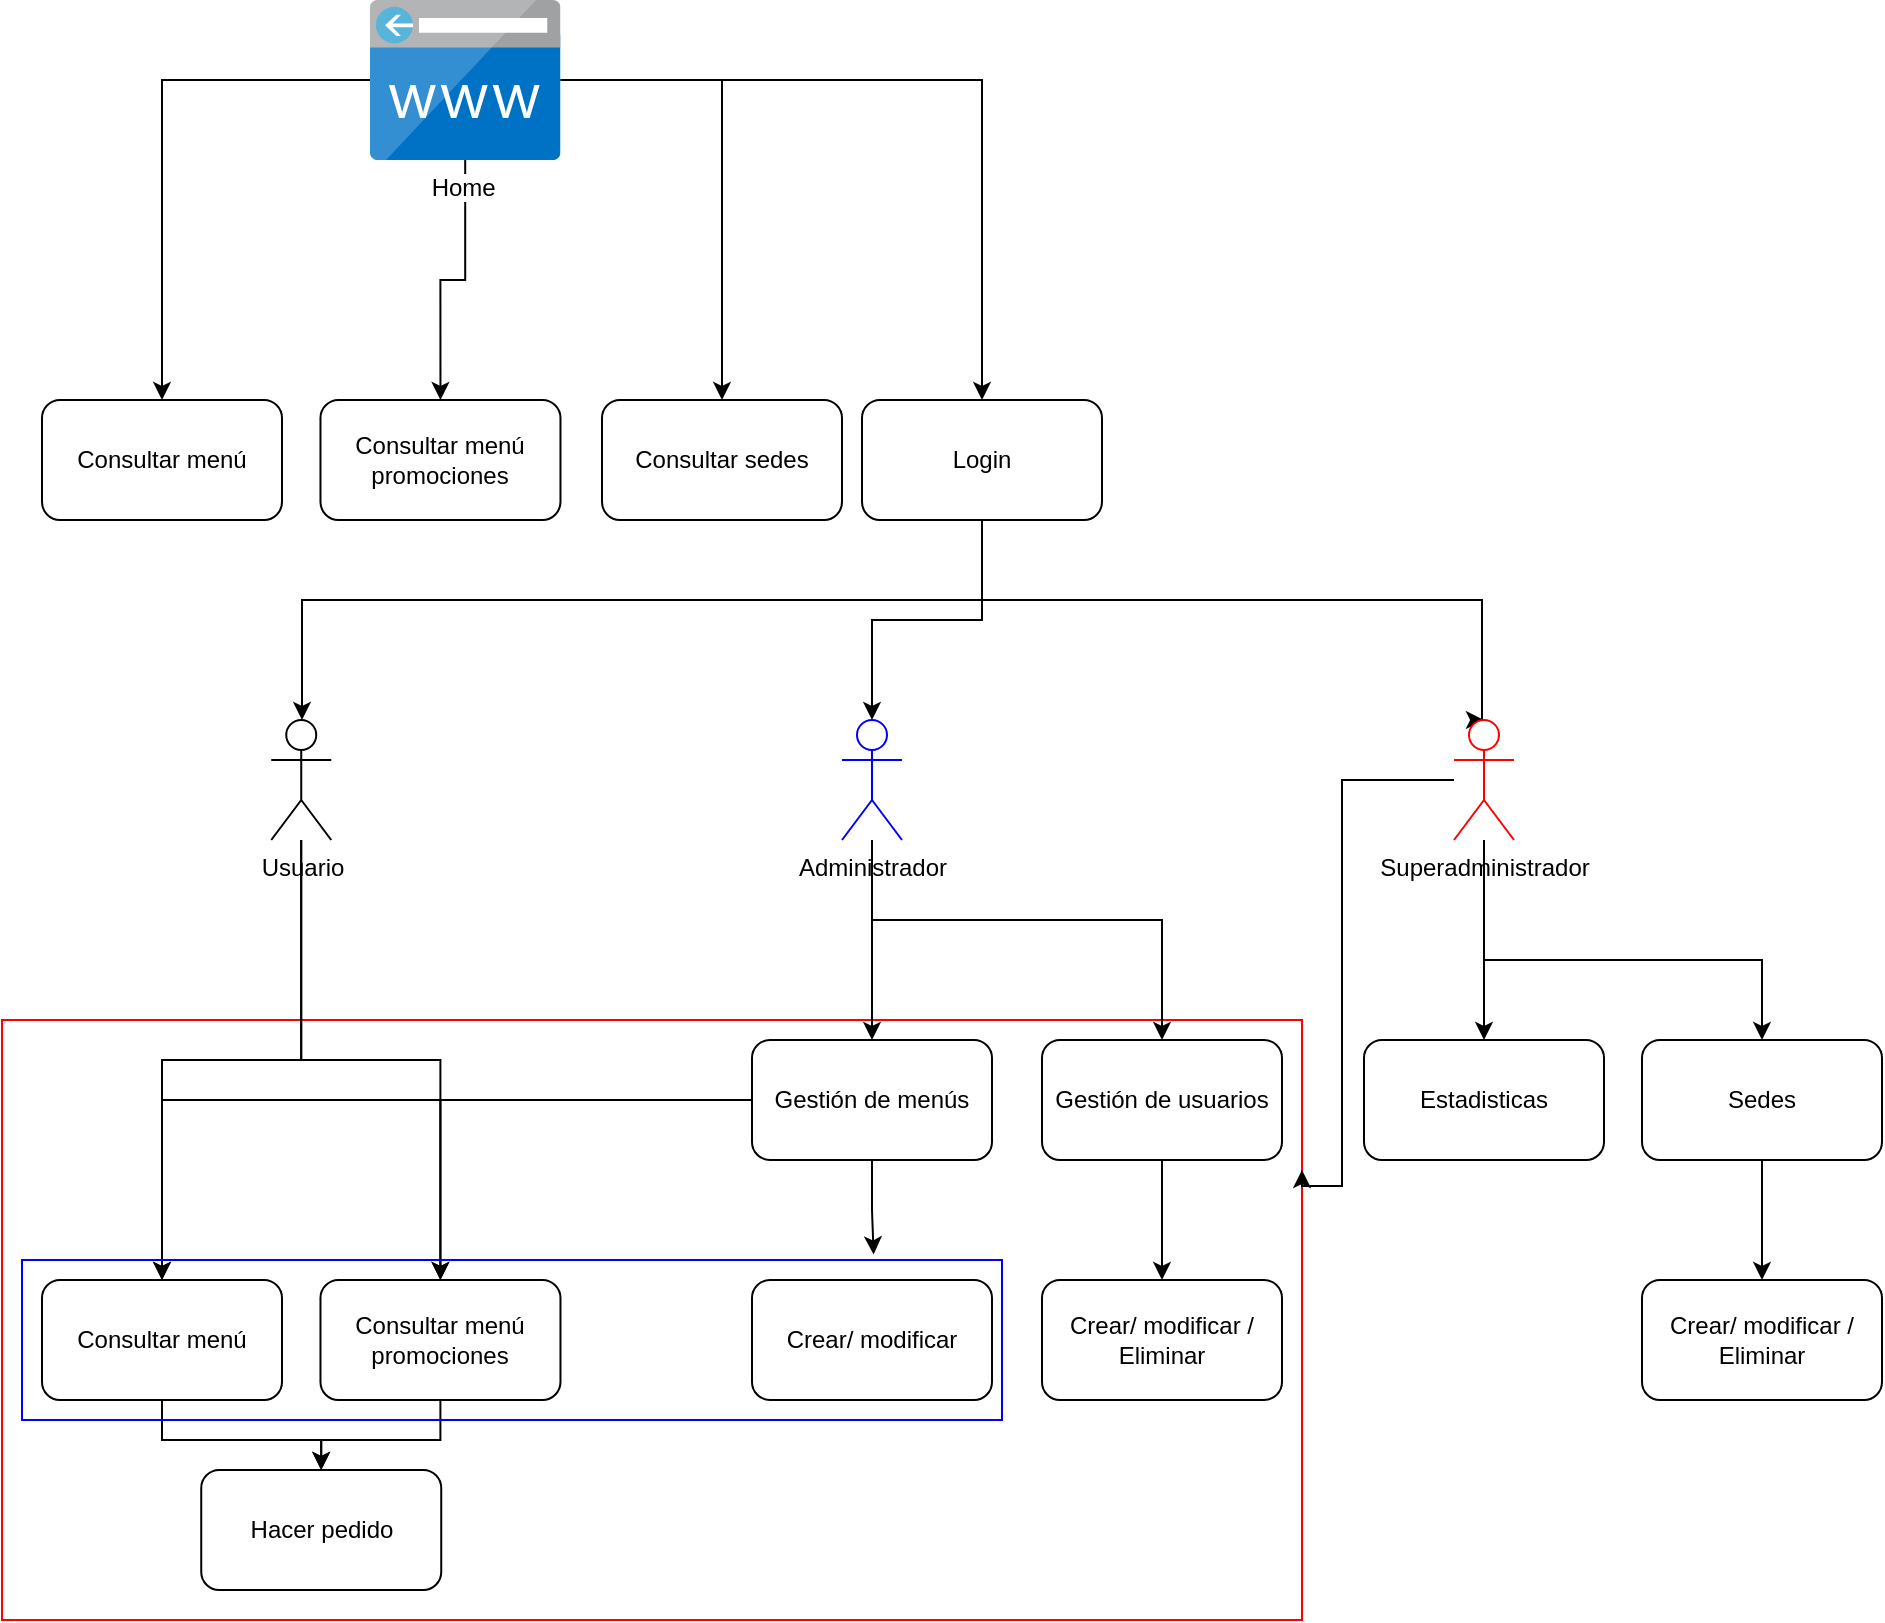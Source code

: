 <mxfile version="20.3.0" type="github">
  <diagram id="URzWJDg6SxiPUfwDZvZk" name="Página-1">
    <mxGraphModel dx="794" dy="1552" grid="1" gridSize="10" guides="1" tooltips="1" connect="1" arrows="1" fold="1" page="1" pageScale="1" pageWidth="827" pageHeight="1169" math="0" shadow="0">
      <root>
        <mxCell id="0" />
        <mxCell id="1" parent="0" />
        <mxCell id="fkOaNx2dsbwgEz1udxoN-50" value="" style="rounded=0;whiteSpace=wrap;html=1;fillColor=none;strokeColor=#FF0000;" vertex="1" parent="1">
          <mxGeometry x="180" y="590" width="650" height="300" as="geometry" />
        </mxCell>
        <mxCell id="fkOaNx2dsbwgEz1udxoN-5" style="edgeStyle=orthogonalEdgeStyle;rounded=0;orthogonalLoop=1;jettySize=auto;html=1;entryX=0.5;entryY=0;entryDx=0;entryDy=0;" edge="1" parent="1" source="fkOaNx2dsbwgEz1udxoN-1" target="fkOaNx2dsbwgEz1udxoN-2">
          <mxGeometry relative="1" as="geometry" />
        </mxCell>
        <mxCell id="fkOaNx2dsbwgEz1udxoN-6" style="edgeStyle=orthogonalEdgeStyle;rounded=0;orthogonalLoop=1;jettySize=auto;html=1;entryX=0.5;entryY=0;entryDx=0;entryDy=0;" edge="1" parent="1" source="fkOaNx2dsbwgEz1udxoN-1" target="fkOaNx2dsbwgEz1udxoN-3">
          <mxGeometry relative="1" as="geometry" />
        </mxCell>
        <mxCell id="fkOaNx2dsbwgEz1udxoN-7" style="edgeStyle=orthogonalEdgeStyle;rounded=0;orthogonalLoop=1;jettySize=auto;html=1;" edge="1" parent="1" source="fkOaNx2dsbwgEz1udxoN-1" target="fkOaNx2dsbwgEz1udxoN-4">
          <mxGeometry relative="1" as="geometry" />
        </mxCell>
        <mxCell id="fkOaNx2dsbwgEz1udxoN-9" style="edgeStyle=orthogonalEdgeStyle;rounded=0;orthogonalLoop=1;jettySize=auto;html=1;entryX=0.5;entryY=0;entryDx=0;entryDy=0;" edge="1" parent="1" source="fkOaNx2dsbwgEz1udxoN-1" target="fkOaNx2dsbwgEz1udxoN-8">
          <mxGeometry relative="1" as="geometry" />
        </mxCell>
        <mxCell id="fkOaNx2dsbwgEz1udxoN-1" value="Home&amp;nbsp;" style="sketch=0;aspect=fixed;html=1;points=[];align=center;image;fontSize=12;image=img/lib/mscae/CustomDomain.svg;" vertex="1" parent="1">
          <mxGeometry x="364" y="80" width="95.24" height="80" as="geometry" />
        </mxCell>
        <mxCell id="fkOaNx2dsbwgEz1udxoN-2" value="Consultar menú" style="rounded=1;whiteSpace=wrap;html=1;" vertex="1" parent="1">
          <mxGeometry x="200" y="280" width="120" height="60" as="geometry" />
        </mxCell>
        <mxCell id="fkOaNx2dsbwgEz1udxoN-3" value="Consultar menú promociones" style="rounded=1;whiteSpace=wrap;html=1;" vertex="1" parent="1">
          <mxGeometry x="339.24" y="280" width="120" height="60" as="geometry" />
        </mxCell>
        <mxCell id="fkOaNx2dsbwgEz1udxoN-4" value="Consultar sedes" style="rounded=1;whiteSpace=wrap;html=1;" vertex="1" parent="1">
          <mxGeometry x="480" y="280" width="120" height="60" as="geometry" />
        </mxCell>
        <mxCell id="fkOaNx2dsbwgEz1udxoN-19" style="edgeStyle=orthogonalEdgeStyle;rounded=0;orthogonalLoop=1;jettySize=auto;html=1;" edge="1" parent="1" source="fkOaNx2dsbwgEz1udxoN-8" target="fkOaNx2dsbwgEz1udxoN-11">
          <mxGeometry relative="1" as="geometry">
            <Array as="points">
              <mxPoint x="670" y="380" />
              <mxPoint x="330" y="380" />
            </Array>
          </mxGeometry>
        </mxCell>
        <mxCell id="fkOaNx2dsbwgEz1udxoN-20" style="edgeStyle=orthogonalEdgeStyle;rounded=0;orthogonalLoop=1;jettySize=auto;html=1;entryX=0.5;entryY=0;entryDx=0;entryDy=0;entryPerimeter=0;" edge="1" parent="1" source="fkOaNx2dsbwgEz1udxoN-8" target="fkOaNx2dsbwgEz1udxoN-12">
          <mxGeometry relative="1" as="geometry" />
        </mxCell>
        <mxCell id="fkOaNx2dsbwgEz1udxoN-21" style="edgeStyle=orthogonalEdgeStyle;rounded=0;orthogonalLoop=1;jettySize=auto;html=1;entryX=0.5;entryY=0;entryDx=0;entryDy=0;entryPerimeter=0;" edge="1" parent="1" source="fkOaNx2dsbwgEz1udxoN-8" target="fkOaNx2dsbwgEz1udxoN-13">
          <mxGeometry relative="1" as="geometry">
            <Array as="points">
              <mxPoint x="670" y="380" />
              <mxPoint x="920" y="380" />
              <mxPoint x="920" y="440" />
            </Array>
          </mxGeometry>
        </mxCell>
        <mxCell id="fkOaNx2dsbwgEz1udxoN-8" value="Login" style="rounded=1;whiteSpace=wrap;html=1;" vertex="1" parent="1">
          <mxGeometry x="610" y="280" width="120" height="60" as="geometry" />
        </mxCell>
        <mxCell id="fkOaNx2dsbwgEz1udxoN-24" style="edgeStyle=orthogonalEdgeStyle;rounded=0;orthogonalLoop=1;jettySize=auto;html=1;entryX=0.5;entryY=0;entryDx=0;entryDy=0;" edge="1" parent="1" source="fkOaNx2dsbwgEz1udxoN-11" target="fkOaNx2dsbwgEz1udxoN-22">
          <mxGeometry relative="1" as="geometry" />
        </mxCell>
        <mxCell id="fkOaNx2dsbwgEz1udxoN-25" style="edgeStyle=orthogonalEdgeStyle;rounded=0;orthogonalLoop=1;jettySize=auto;html=1;" edge="1" parent="1" source="fkOaNx2dsbwgEz1udxoN-11" target="fkOaNx2dsbwgEz1udxoN-23">
          <mxGeometry relative="1" as="geometry" />
        </mxCell>
        <mxCell id="fkOaNx2dsbwgEz1udxoN-11" value="Usuario" style="shape=umlActor;verticalLabelPosition=bottom;verticalAlign=top;html=1;outlineConnect=0;" vertex="1" parent="1">
          <mxGeometry x="314.62" y="440" width="30" height="60" as="geometry" />
        </mxCell>
        <mxCell id="fkOaNx2dsbwgEz1udxoN-32" style="edgeStyle=orthogonalEdgeStyle;rounded=0;orthogonalLoop=1;jettySize=auto;html=1;entryX=0.5;entryY=0;entryDx=0;entryDy=0;" edge="1" parent="1" source="fkOaNx2dsbwgEz1udxoN-12" target="fkOaNx2dsbwgEz1udxoN-31">
          <mxGeometry relative="1" as="geometry" />
        </mxCell>
        <mxCell id="fkOaNx2dsbwgEz1udxoN-39" style="edgeStyle=orthogonalEdgeStyle;rounded=0;orthogonalLoop=1;jettySize=auto;html=1;" edge="1" parent="1" source="fkOaNx2dsbwgEz1udxoN-12" target="fkOaNx2dsbwgEz1udxoN-35">
          <mxGeometry relative="1" as="geometry">
            <Array as="points">
              <mxPoint x="615" y="540" />
              <mxPoint x="760" y="540" />
            </Array>
          </mxGeometry>
        </mxCell>
        <mxCell id="fkOaNx2dsbwgEz1udxoN-12" value="Administrador" style="shape=umlActor;verticalLabelPosition=bottom;verticalAlign=top;html=1;outlineConnect=0;strokeColor=#0000FF;" vertex="1" parent="1">
          <mxGeometry x="600" y="440" width="30" height="60" as="geometry" />
        </mxCell>
        <mxCell id="fkOaNx2dsbwgEz1udxoN-45" style="edgeStyle=orthogonalEdgeStyle;rounded=0;orthogonalLoop=1;jettySize=auto;html=1;entryX=0.5;entryY=0;entryDx=0;entryDy=0;" edge="1" parent="1" source="fkOaNx2dsbwgEz1udxoN-13" target="fkOaNx2dsbwgEz1udxoN-44">
          <mxGeometry relative="1" as="geometry" />
        </mxCell>
        <mxCell id="fkOaNx2dsbwgEz1udxoN-49" style="edgeStyle=orthogonalEdgeStyle;rounded=0;orthogonalLoop=1;jettySize=auto;html=1;" edge="1" parent="1" source="fkOaNx2dsbwgEz1udxoN-13" target="fkOaNx2dsbwgEz1udxoN-46">
          <mxGeometry relative="1" as="geometry">
            <Array as="points">
              <mxPoint x="921" y="560" />
              <mxPoint x="1060" y="560" />
            </Array>
          </mxGeometry>
        </mxCell>
        <mxCell id="fkOaNx2dsbwgEz1udxoN-51" style="edgeStyle=orthogonalEdgeStyle;rounded=0;orthogonalLoop=1;jettySize=auto;html=1;entryX=1;entryY=0.25;entryDx=0;entryDy=0;" edge="1" parent="1" source="fkOaNx2dsbwgEz1udxoN-13" target="fkOaNx2dsbwgEz1udxoN-50">
          <mxGeometry relative="1" as="geometry">
            <Array as="points">
              <mxPoint x="850" y="470" />
              <mxPoint x="850" y="673" />
            </Array>
          </mxGeometry>
        </mxCell>
        <mxCell id="fkOaNx2dsbwgEz1udxoN-13" value="Superadministrador" style="shape=umlActor;verticalLabelPosition=bottom;verticalAlign=top;html=1;outlineConnect=0;strokeColor=#FF0000;" vertex="1" parent="1">
          <mxGeometry x="906" y="440" width="30" height="60" as="geometry" />
        </mxCell>
        <mxCell id="fkOaNx2dsbwgEz1udxoN-27" style="edgeStyle=orthogonalEdgeStyle;rounded=0;orthogonalLoop=1;jettySize=auto;html=1;" edge="1" parent="1" source="fkOaNx2dsbwgEz1udxoN-22" target="fkOaNx2dsbwgEz1udxoN-26">
          <mxGeometry relative="1" as="geometry" />
        </mxCell>
        <mxCell id="fkOaNx2dsbwgEz1udxoN-22" value="Consultar menú" style="rounded=1;whiteSpace=wrap;html=1;" vertex="1" parent="1">
          <mxGeometry x="200" y="720" width="120" height="60" as="geometry" />
        </mxCell>
        <mxCell id="fkOaNx2dsbwgEz1udxoN-28" style="edgeStyle=orthogonalEdgeStyle;rounded=0;orthogonalLoop=1;jettySize=auto;html=1;" edge="1" parent="1" source="fkOaNx2dsbwgEz1udxoN-23" target="fkOaNx2dsbwgEz1udxoN-26">
          <mxGeometry relative="1" as="geometry" />
        </mxCell>
        <mxCell id="fkOaNx2dsbwgEz1udxoN-23" value="Consultar menú promociones" style="rounded=1;whiteSpace=wrap;html=1;" vertex="1" parent="1">
          <mxGeometry x="339.24" y="720" width="120" height="60" as="geometry" />
        </mxCell>
        <mxCell id="fkOaNx2dsbwgEz1udxoN-26" value="Hacer pedido" style="rounded=1;whiteSpace=wrap;html=1;" vertex="1" parent="1">
          <mxGeometry x="279.62" y="815" width="120" height="60" as="geometry" />
        </mxCell>
        <mxCell id="fkOaNx2dsbwgEz1udxoN-33" style="edgeStyle=orthogonalEdgeStyle;rounded=0;orthogonalLoop=1;jettySize=auto;html=1;entryX=0.5;entryY=0;entryDx=0;entryDy=0;" edge="1" parent="1" source="fkOaNx2dsbwgEz1udxoN-31" target="fkOaNx2dsbwgEz1udxoN-22">
          <mxGeometry relative="1" as="geometry" />
        </mxCell>
        <mxCell id="fkOaNx2dsbwgEz1udxoN-34" style="edgeStyle=orthogonalEdgeStyle;rounded=0;orthogonalLoop=1;jettySize=auto;html=1;" edge="1" parent="1" source="fkOaNx2dsbwgEz1udxoN-31" target="fkOaNx2dsbwgEz1udxoN-23">
          <mxGeometry relative="1" as="geometry" />
        </mxCell>
        <mxCell id="fkOaNx2dsbwgEz1udxoN-38" style="edgeStyle=orthogonalEdgeStyle;rounded=0;orthogonalLoop=1;jettySize=auto;html=1;entryX=0.869;entryY=-0.035;entryDx=0;entryDy=0;entryPerimeter=0;" edge="1" parent="1" source="fkOaNx2dsbwgEz1udxoN-31" target="fkOaNx2dsbwgEz1udxoN-37">
          <mxGeometry relative="1" as="geometry" />
        </mxCell>
        <mxCell id="fkOaNx2dsbwgEz1udxoN-31" value="Gestión de menús" style="rounded=1;whiteSpace=wrap;html=1;" vertex="1" parent="1">
          <mxGeometry x="555" y="600" width="120" height="60" as="geometry" />
        </mxCell>
        <mxCell id="fkOaNx2dsbwgEz1udxoN-41" style="edgeStyle=orthogonalEdgeStyle;rounded=0;orthogonalLoop=1;jettySize=auto;html=1;entryX=0.5;entryY=0;entryDx=0;entryDy=0;" edge="1" parent="1" source="fkOaNx2dsbwgEz1udxoN-35" target="fkOaNx2dsbwgEz1udxoN-40">
          <mxGeometry relative="1" as="geometry" />
        </mxCell>
        <mxCell id="fkOaNx2dsbwgEz1udxoN-35" value="Gestión de usuarios" style="rounded=1;whiteSpace=wrap;html=1;" vertex="1" parent="1">
          <mxGeometry x="700" y="600" width="120" height="60" as="geometry" />
        </mxCell>
        <mxCell id="fkOaNx2dsbwgEz1udxoN-37" value="" style="rounded=0;whiteSpace=wrap;html=1;fillColor=none;strokeColor=#0000FF;" vertex="1" parent="1">
          <mxGeometry x="190" y="710" width="490" height="80" as="geometry" />
        </mxCell>
        <mxCell id="fkOaNx2dsbwgEz1udxoN-36" value="Crear/ modificar" style="rounded=1;whiteSpace=wrap;html=1;" vertex="1" parent="1">
          <mxGeometry x="555" y="720" width="120" height="60" as="geometry" />
        </mxCell>
        <mxCell id="fkOaNx2dsbwgEz1udxoN-40" value="Crear/ modificar / Eliminar" style="rounded=1;whiteSpace=wrap;html=1;" vertex="1" parent="1">
          <mxGeometry x="700" y="720" width="120" height="60" as="geometry" />
        </mxCell>
        <mxCell id="fkOaNx2dsbwgEz1udxoN-44" value="Estadisticas" style="rounded=1;whiteSpace=wrap;html=1;fillColor=default;" vertex="1" parent="1">
          <mxGeometry x="861" y="600" width="120" height="60" as="geometry" />
        </mxCell>
        <mxCell id="fkOaNx2dsbwgEz1udxoN-48" style="edgeStyle=orthogonalEdgeStyle;rounded=0;orthogonalLoop=1;jettySize=auto;html=1;exitX=0.5;exitY=1;exitDx=0;exitDy=0;" edge="1" parent="1" source="fkOaNx2dsbwgEz1udxoN-46" target="fkOaNx2dsbwgEz1udxoN-47">
          <mxGeometry relative="1" as="geometry" />
        </mxCell>
        <mxCell id="fkOaNx2dsbwgEz1udxoN-46" value="Sedes" style="rounded=1;whiteSpace=wrap;html=1;fillColor=default;" vertex="1" parent="1">
          <mxGeometry x="1000" y="600" width="120" height="60" as="geometry" />
        </mxCell>
        <mxCell id="fkOaNx2dsbwgEz1udxoN-47" value="Crear/ modificar / Eliminar" style="rounded=1;whiteSpace=wrap;html=1;" vertex="1" parent="1">
          <mxGeometry x="1000" y="720" width="120" height="60" as="geometry" />
        </mxCell>
      </root>
    </mxGraphModel>
  </diagram>
</mxfile>
